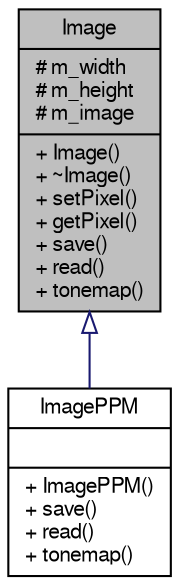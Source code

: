 digraph "Image"
{
  edge [fontname="FreeSans",fontsize="10",labelfontname="FreeSans",labelfontsize="10"];
  node [fontname="FreeSans",fontsize="10",shape=record];
  Node1 [label="{Image\n|# m_width\l# m_height\l# m_image\l|+ Image()\l+ ~Image()\l+ setPixel()\l+ getPixel()\l+ save()\l+ read()\l+ tonemap()\l}",height=0.2,width=0.4,color="black", fillcolor="grey75", style="filled", fontcolor="black"];
  Node1 -> Node2 [dir="back",color="midnightblue",fontsize="10",style="solid",arrowtail="onormal",fontname="FreeSans"];
  Node2 [label="{ImagePPM\n||+ ImagePPM()\l+ save()\l+ read()\l+ tonemap()\l}",height=0.2,width=0.4,color="black", fillcolor="white", style="filled",URL="$classImagePPM.html",tooltip="The ImagePPM class specialisation of the image class for writing to a .ppm file. "];
}
